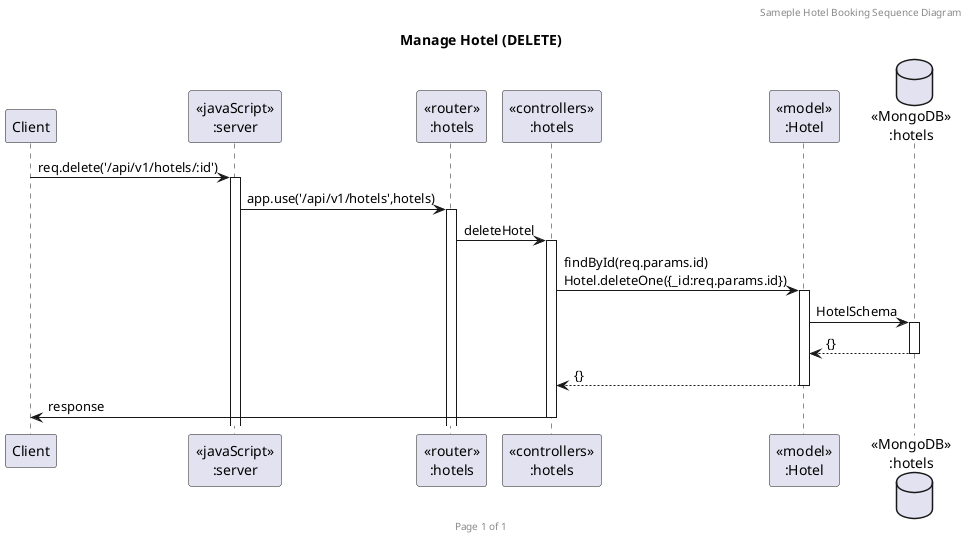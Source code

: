@startuml Hotel Delete

header Sameple Hotel Booking Sequence Diagram
footer Page %page% of %lastpage%
title "Manage Hotel (DELETE)"

participant "Client" as client
participant "<<javaScript>>\n:server" as server
participant "<<router>>\n:hotels" as routerHotels
participant "<<controllers>>\n:hotels" as controllersHotels
participant "<<model>>\n:Hotel" as modelHotel
database "<<MongoDB>>\n:hotels" as HotelsDatabase

client->server++:req.delete('/api/v1/hotels/:id')
server->routerHotels++:app.use('/api/v1/hotels',hotels)
routerHotels->controllersHotels++:deleteHotel
controllersHotels->modelHotel ++:findById(req.params.id)\nHotel.deleteOne({_id:req.params.id})
modelHotel ->HotelsDatabase ++: HotelSchema
HotelsDatabase --> modelHotel --: {}
controllersHotels <-- modelHotel --:{}
controllersHotels->client --:response

@enduml